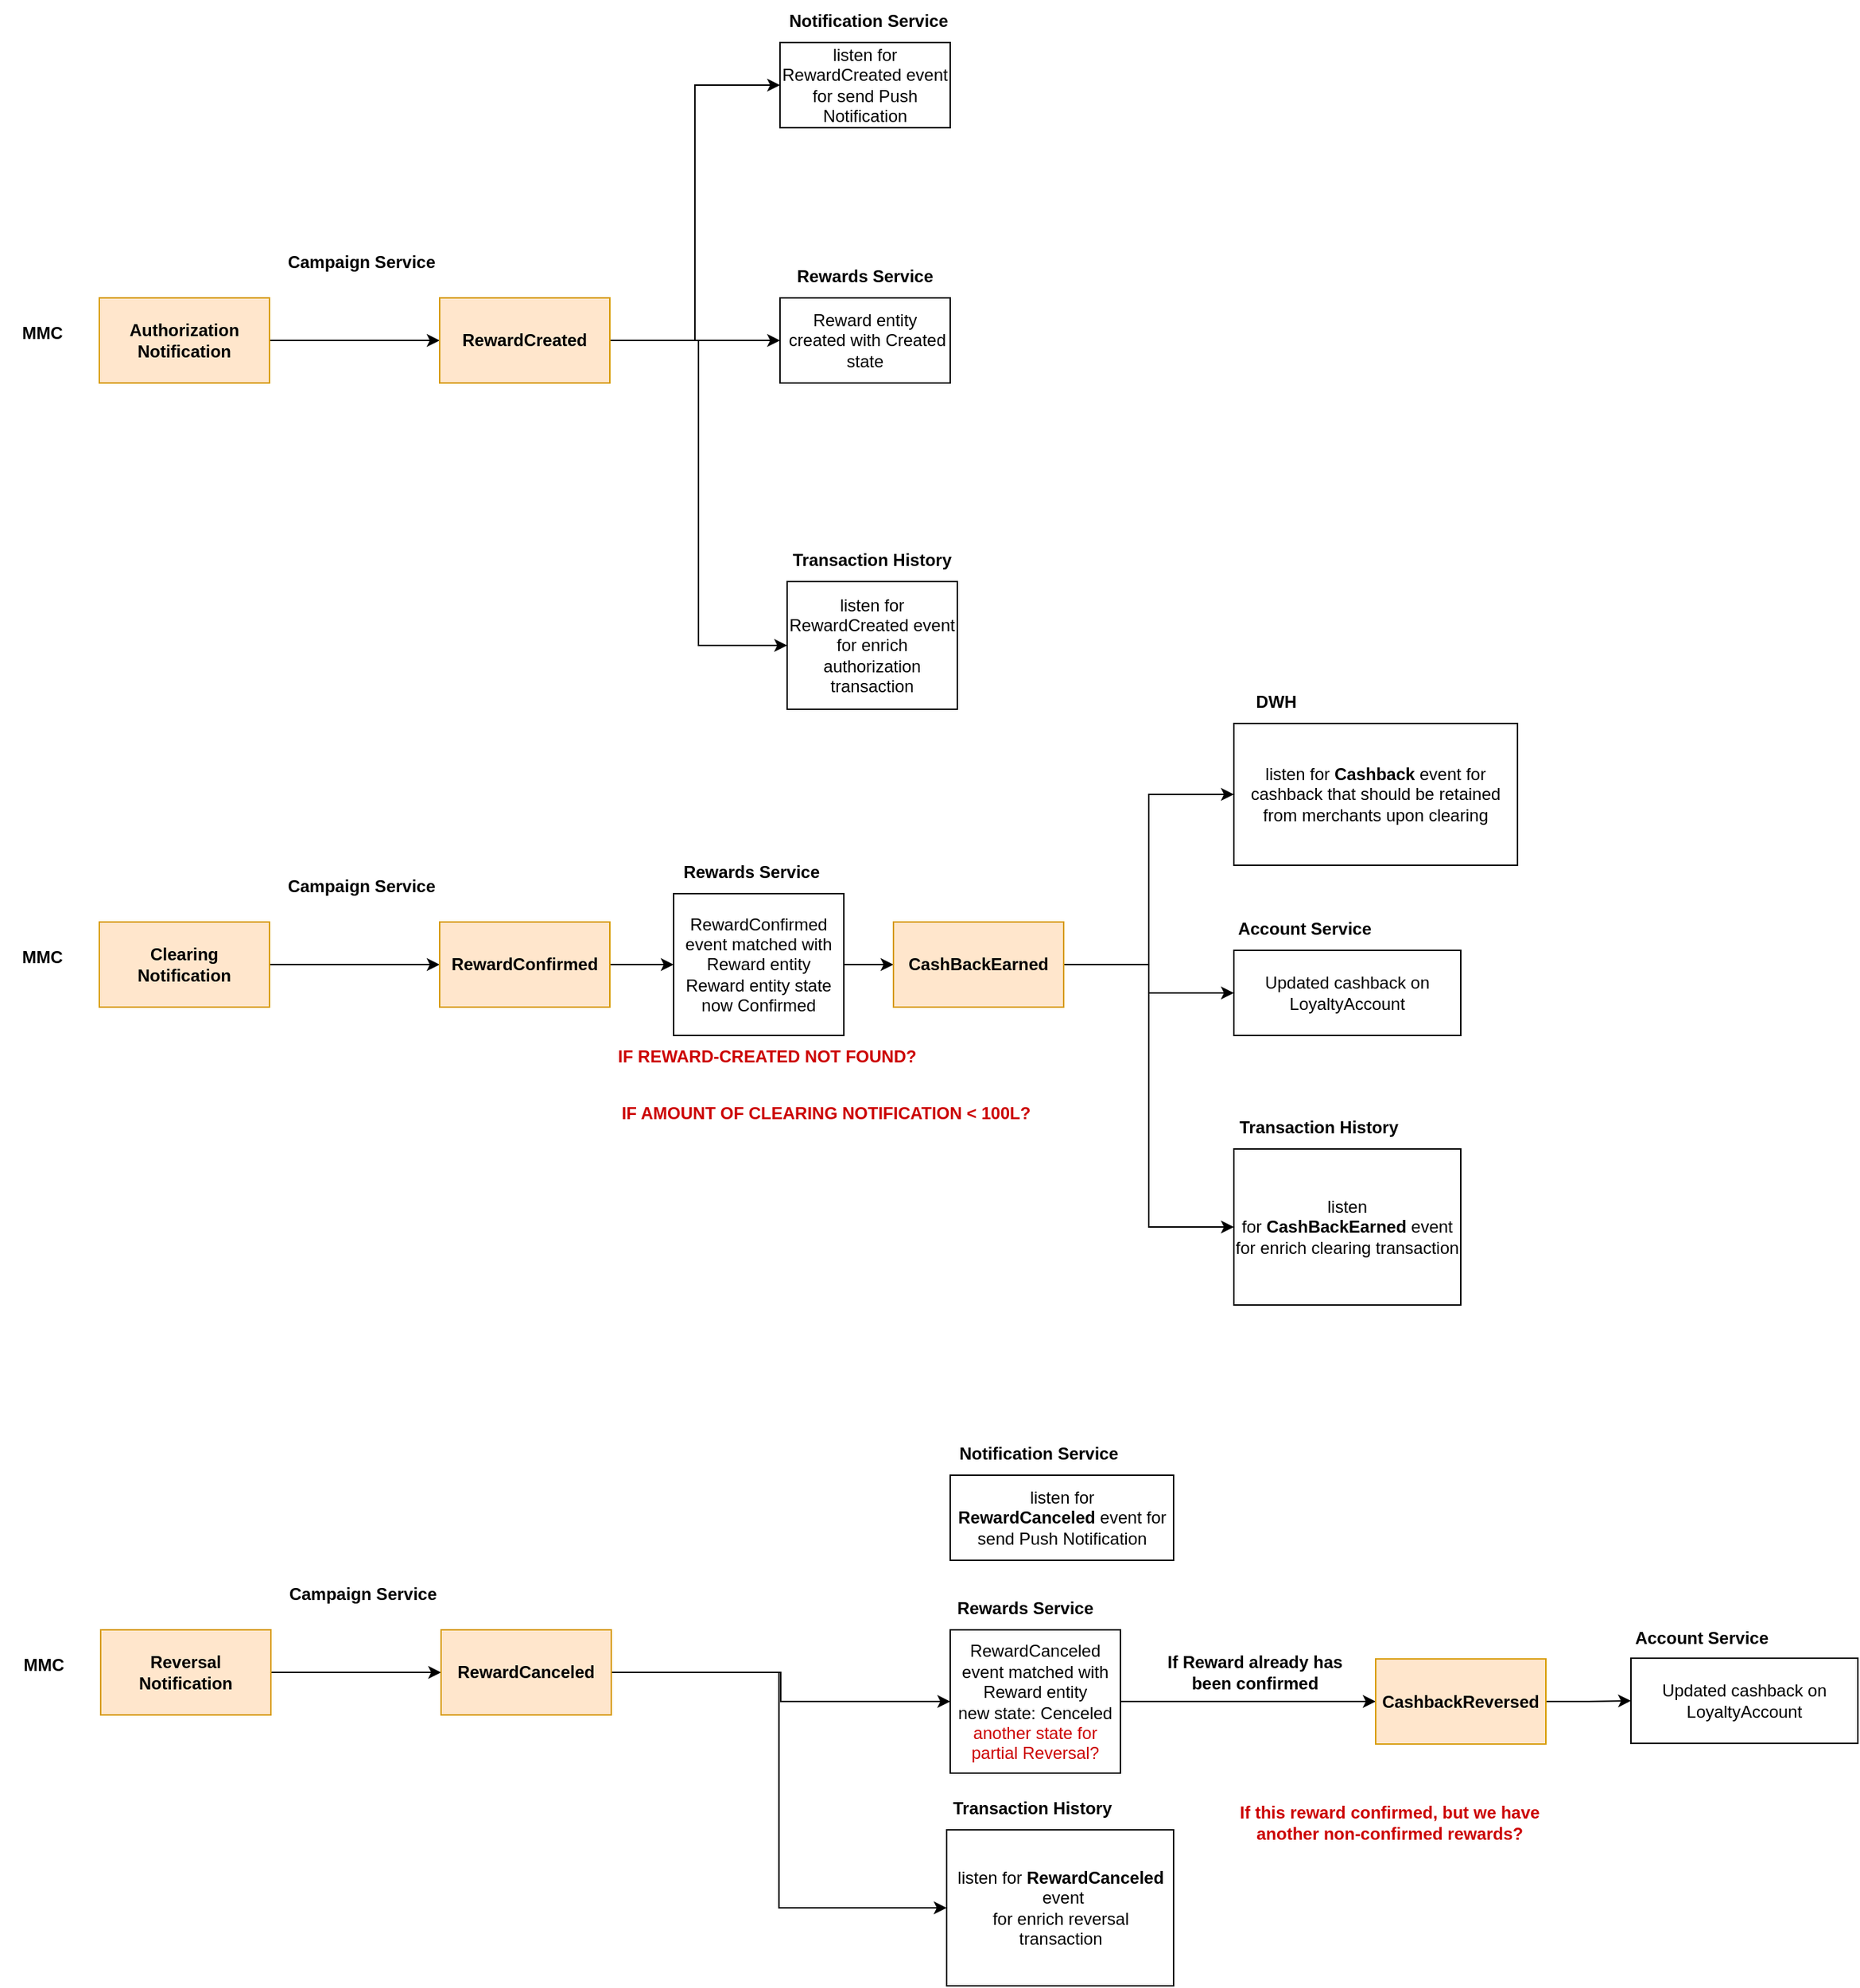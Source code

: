 <mxfile version="21.5.0" type="github">
  <diagram name="Page-1" id="j-eDqDpKoLgPAk3GTxfP">
    <mxGraphModel dx="2284" dy="1890" grid="1" gridSize="10" guides="1" tooltips="1" connect="1" arrows="1" fold="1" page="1" pageScale="1" pageWidth="850" pageHeight="1100" math="0" shadow="0">
      <root>
        <mxCell id="0" />
        <mxCell id="1" parent="0" />
        <mxCell id="VZrlg-Crpo96Uy3mQfim-3" style="edgeStyle=orthogonalEdgeStyle;rounded=0;orthogonalLoop=1;jettySize=auto;html=1;entryX=0;entryY=0.5;entryDx=0;entryDy=0;" edge="1" parent="1" source="VZrlg-Crpo96Uy3mQfim-1" target="VZrlg-Crpo96Uy3mQfim-2">
          <mxGeometry relative="1" as="geometry" />
        </mxCell>
        <mxCell id="VZrlg-Crpo96Uy3mQfim-1" value="&lt;b&gt;Authorization&lt;br&gt;Notification&lt;/b&gt;" style="rounded=0;whiteSpace=wrap;html=1;fillColor=#ffe6cc;strokeColor=#d79b00;" vertex="1" parent="1">
          <mxGeometry x="-40" y="-320" width="120" height="60" as="geometry" />
        </mxCell>
        <mxCell id="VZrlg-Crpo96Uy3mQfim-6" style="edgeStyle=orthogonalEdgeStyle;rounded=0;orthogonalLoop=1;jettySize=auto;html=1;entryX=0;entryY=0.5;entryDx=0;entryDy=0;" edge="1" parent="1" source="VZrlg-Crpo96Uy3mQfim-2" target="VZrlg-Crpo96Uy3mQfim-5">
          <mxGeometry relative="1" as="geometry" />
        </mxCell>
        <mxCell id="VZrlg-Crpo96Uy3mQfim-10" style="edgeStyle=orthogonalEdgeStyle;rounded=0;orthogonalLoop=1;jettySize=auto;html=1;entryX=0;entryY=0.5;entryDx=0;entryDy=0;" edge="1" parent="1" source="VZrlg-Crpo96Uy3mQfim-2" target="VZrlg-Crpo96Uy3mQfim-8">
          <mxGeometry relative="1" as="geometry" />
        </mxCell>
        <mxCell id="VZrlg-Crpo96Uy3mQfim-12" style="edgeStyle=orthogonalEdgeStyle;rounded=0;orthogonalLoop=1;jettySize=auto;html=1;entryX=0;entryY=0.5;entryDx=0;entryDy=0;" edge="1" parent="1" source="VZrlg-Crpo96Uy3mQfim-2" target="VZrlg-Crpo96Uy3mQfim-11">
          <mxGeometry relative="1" as="geometry" />
        </mxCell>
        <mxCell id="VZrlg-Crpo96Uy3mQfim-2" value="&lt;b&gt;RewardCreated&lt;/b&gt;" style="rounded=0;whiteSpace=wrap;html=1;fillColor=#ffe6cc;strokeColor=#d79b00;" vertex="1" parent="1">
          <mxGeometry x="200" y="-320" width="120" height="60" as="geometry" />
        </mxCell>
        <mxCell id="VZrlg-Crpo96Uy3mQfim-4" value="&lt;b&gt;Campaign Service&lt;/b&gt;" style="text;html=1;strokeColor=none;fillColor=none;align=center;verticalAlign=middle;whiteSpace=wrap;rounded=0;" vertex="1" parent="1">
          <mxGeometry x="90" y="-360" width="110" height="30" as="geometry" />
        </mxCell>
        <mxCell id="VZrlg-Crpo96Uy3mQfim-5" value="Reward entity&lt;br&gt;&amp;nbsp;created with Created state" style="rounded=0;whiteSpace=wrap;html=1;" vertex="1" parent="1">
          <mxGeometry x="440" y="-320" width="120" height="60" as="geometry" />
        </mxCell>
        <mxCell id="VZrlg-Crpo96Uy3mQfim-7" value="&lt;b&gt;Rewards Service&lt;/b&gt;" style="text;html=1;strokeColor=none;fillColor=none;align=center;verticalAlign=middle;whiteSpace=wrap;rounded=0;" vertex="1" parent="1">
          <mxGeometry x="445" y="-350" width="110" height="30" as="geometry" />
        </mxCell>
        <mxCell id="VZrlg-Crpo96Uy3mQfim-8" value="listen for RewardCreated event&lt;br&gt;for enrich authorization transaction" style="rounded=0;whiteSpace=wrap;html=1;" vertex="1" parent="1">
          <mxGeometry x="445" y="-120" width="120" height="90" as="geometry" />
        </mxCell>
        <mxCell id="VZrlg-Crpo96Uy3mQfim-9" value="&lt;b&gt;Transaction History&lt;/b&gt;" style="text;html=1;strokeColor=none;fillColor=none;align=center;verticalAlign=middle;whiteSpace=wrap;rounded=0;" vertex="1" parent="1">
          <mxGeometry x="445" y="-150" width="120" height="30" as="geometry" />
        </mxCell>
        <mxCell id="VZrlg-Crpo96Uy3mQfim-11" value="listen for&lt;br&gt;RewardCreated event for send Push Notification" style="rounded=0;whiteSpace=wrap;html=1;" vertex="1" parent="1">
          <mxGeometry x="440" y="-500" width="120" height="60" as="geometry" />
        </mxCell>
        <mxCell id="VZrlg-Crpo96Uy3mQfim-17" style="edgeStyle=orthogonalEdgeStyle;rounded=0;orthogonalLoop=1;jettySize=auto;html=1;entryX=0;entryY=0.5;entryDx=0;entryDy=0;" edge="1" parent="1" source="VZrlg-Crpo96Uy3mQfim-13" target="VZrlg-Crpo96Uy3mQfim-16">
          <mxGeometry relative="1" as="geometry" />
        </mxCell>
        <mxCell id="VZrlg-Crpo96Uy3mQfim-13" value="&lt;b&gt;Clearing&lt;br&gt;Notification&lt;/b&gt;" style="rounded=0;whiteSpace=wrap;html=1;fillColor=#ffe6cc;strokeColor=#d79b00;" vertex="1" parent="1">
          <mxGeometry x="-40" y="120" width="120" height="60" as="geometry" />
        </mxCell>
        <mxCell id="VZrlg-Crpo96Uy3mQfim-14" value="&lt;b&gt;MMC&lt;/b&gt;" style="text;html=1;strokeColor=none;fillColor=none;align=center;verticalAlign=middle;whiteSpace=wrap;rounded=0;" vertex="1" parent="1">
          <mxGeometry x="-110" y="-310" width="60" height="30" as="geometry" />
        </mxCell>
        <mxCell id="VZrlg-Crpo96Uy3mQfim-15" value="&lt;b&gt;MMC&lt;/b&gt;" style="text;html=1;strokeColor=none;fillColor=none;align=center;verticalAlign=middle;whiteSpace=wrap;rounded=0;" vertex="1" parent="1">
          <mxGeometry x="-110" y="130" width="60" height="30" as="geometry" />
        </mxCell>
        <mxCell id="VZrlg-Crpo96Uy3mQfim-21" style="edgeStyle=orthogonalEdgeStyle;rounded=0;orthogonalLoop=1;jettySize=auto;html=1;entryX=0;entryY=0.5;entryDx=0;entryDy=0;" edge="1" parent="1" source="VZrlg-Crpo96Uy3mQfim-16" target="VZrlg-Crpo96Uy3mQfim-19">
          <mxGeometry relative="1" as="geometry" />
        </mxCell>
        <mxCell id="VZrlg-Crpo96Uy3mQfim-16" value="&lt;b&gt;RewardConfirmed&lt;/b&gt;" style="rounded=0;whiteSpace=wrap;html=1;fillColor=#ffe6cc;strokeColor=#d79b00;" vertex="1" parent="1">
          <mxGeometry x="200" y="120" width="120" height="60" as="geometry" />
        </mxCell>
        <mxCell id="VZrlg-Crpo96Uy3mQfim-18" value="&lt;b&gt;Campaign Service&lt;/b&gt;" style="text;html=1;strokeColor=none;fillColor=none;align=center;verticalAlign=middle;whiteSpace=wrap;rounded=0;" vertex="1" parent="1">
          <mxGeometry x="90" y="80" width="110" height="30" as="geometry" />
        </mxCell>
        <mxCell id="VZrlg-Crpo96Uy3mQfim-23" style="edgeStyle=orthogonalEdgeStyle;rounded=0;orthogonalLoop=1;jettySize=auto;html=1;entryX=0;entryY=0.5;entryDx=0;entryDy=0;" edge="1" parent="1" source="VZrlg-Crpo96Uy3mQfim-19" target="VZrlg-Crpo96Uy3mQfim-22">
          <mxGeometry relative="1" as="geometry" />
        </mxCell>
        <mxCell id="VZrlg-Crpo96Uy3mQfim-19" value="RewardConfirmed event matched with Reward entity&lt;br&gt;Reward entity state now Confirmed" style="rounded=0;whiteSpace=wrap;html=1;" vertex="1" parent="1">
          <mxGeometry x="365" y="100" width="120" height="100" as="geometry" />
        </mxCell>
        <mxCell id="VZrlg-Crpo96Uy3mQfim-20" value="&lt;b&gt;Rewards Service&lt;/b&gt;" style="text;html=1;strokeColor=none;fillColor=none;align=center;verticalAlign=middle;whiteSpace=wrap;rounded=0;" vertex="1" parent="1">
          <mxGeometry x="365" y="70" width="110" height="30" as="geometry" />
        </mxCell>
        <mxCell id="VZrlg-Crpo96Uy3mQfim-26" style="edgeStyle=orthogonalEdgeStyle;rounded=0;orthogonalLoop=1;jettySize=auto;html=1;entryX=0;entryY=0.5;entryDx=0;entryDy=0;" edge="1" parent="1" source="VZrlg-Crpo96Uy3mQfim-22" target="VZrlg-Crpo96Uy3mQfim-24">
          <mxGeometry relative="1" as="geometry" />
        </mxCell>
        <mxCell id="VZrlg-Crpo96Uy3mQfim-29" style="edgeStyle=orthogonalEdgeStyle;rounded=0;orthogonalLoop=1;jettySize=auto;html=1;entryX=0;entryY=0.5;entryDx=0;entryDy=0;" edge="1" parent="1" source="VZrlg-Crpo96Uy3mQfim-22" target="VZrlg-Crpo96Uy3mQfim-28">
          <mxGeometry relative="1" as="geometry" />
        </mxCell>
        <mxCell id="VZrlg-Crpo96Uy3mQfim-33" style="edgeStyle=orthogonalEdgeStyle;rounded=0;orthogonalLoop=1;jettySize=auto;html=1;entryX=0;entryY=0.5;entryDx=0;entryDy=0;" edge="1" parent="1" source="VZrlg-Crpo96Uy3mQfim-22" target="VZrlg-Crpo96Uy3mQfim-31">
          <mxGeometry relative="1" as="geometry" />
        </mxCell>
        <mxCell id="VZrlg-Crpo96Uy3mQfim-22" value="&lt;b&gt;CashBackEarned&lt;/b&gt;" style="rounded=0;whiteSpace=wrap;html=1;fillColor=#ffe6cc;strokeColor=#d79b00;" vertex="1" parent="1">
          <mxGeometry x="520" y="120" width="120" height="60" as="geometry" />
        </mxCell>
        <mxCell id="VZrlg-Crpo96Uy3mQfim-24" value="Updated cashback on LoyaltyAccount" style="rounded=0;whiteSpace=wrap;html=1;" vertex="1" parent="1">
          <mxGeometry x="760" y="140" width="160" height="60" as="geometry" />
        </mxCell>
        <mxCell id="VZrlg-Crpo96Uy3mQfim-25" value="&lt;b&gt;Account Service&lt;/b&gt;" style="text;html=1;strokeColor=none;fillColor=none;align=center;verticalAlign=middle;whiteSpace=wrap;rounded=0;" vertex="1" parent="1">
          <mxGeometry x="760" y="110" width="100" height="30" as="geometry" />
        </mxCell>
        <mxCell id="VZrlg-Crpo96Uy3mQfim-27" value="&lt;b&gt;Notification Service&lt;/b&gt;" style="text;html=1;strokeColor=none;fillColor=none;align=center;verticalAlign=middle;whiteSpace=wrap;rounded=0;" vertex="1" parent="1">
          <mxGeometry x="440" y="-530" width="125" height="30" as="geometry" />
        </mxCell>
        <mxCell id="VZrlg-Crpo96Uy3mQfim-28" value="listen for&amp;nbsp;&lt;b style=&quot;border-color: var(--border-color);&quot;&gt;CashBackEarned&amp;nbsp;&lt;/b&gt;event&lt;br&gt;for enrich clearing transaction" style="rounded=0;whiteSpace=wrap;html=1;" vertex="1" parent="1">
          <mxGeometry x="760" y="280" width="160" height="110" as="geometry" />
        </mxCell>
        <mxCell id="VZrlg-Crpo96Uy3mQfim-30" value="&lt;b&gt;Transaction History&lt;/b&gt;" style="text;html=1;strokeColor=none;fillColor=none;align=center;verticalAlign=middle;whiteSpace=wrap;rounded=0;" vertex="1" parent="1">
          <mxGeometry x="760" y="250" width="120" height="30" as="geometry" />
        </mxCell>
        <mxCell id="VZrlg-Crpo96Uy3mQfim-31" value="listen for &lt;b&gt;Cashback &lt;/b&gt;event for&lt;br&gt;cashback that should be retained from merchants upon clearing" style="rounded=0;whiteSpace=wrap;html=1;" vertex="1" parent="1">
          <mxGeometry x="760" y="-20" width="200" height="100" as="geometry" />
        </mxCell>
        <mxCell id="VZrlg-Crpo96Uy3mQfim-32" value="&lt;b&gt;DWH&lt;/b&gt;" style="text;html=1;strokeColor=none;fillColor=none;align=center;verticalAlign=middle;whiteSpace=wrap;rounded=0;" vertex="1" parent="1">
          <mxGeometry x="760" y="-50" width="60" height="30" as="geometry" />
        </mxCell>
        <mxCell id="VZrlg-Crpo96Uy3mQfim-34" value="&lt;b&gt;&lt;font color=&quot;#cc0000&quot;&gt;IF REWARD-CREATED NOT FOUND?&lt;/font&gt;&lt;/b&gt;" style="text;html=1;strokeColor=none;fillColor=none;align=center;verticalAlign=middle;whiteSpace=wrap;rounded=0;" vertex="1" parent="1">
          <mxGeometry x="321" y="200" width="220" height="30" as="geometry" />
        </mxCell>
        <mxCell id="VZrlg-Crpo96Uy3mQfim-35" style="edgeStyle=orthogonalEdgeStyle;rounded=0;orthogonalLoop=1;jettySize=auto;html=1;entryX=0;entryY=0.5;entryDx=0;entryDy=0;" edge="1" parent="1" source="VZrlg-Crpo96Uy3mQfim-36" target="VZrlg-Crpo96Uy3mQfim-39">
          <mxGeometry relative="1" as="geometry" />
        </mxCell>
        <mxCell id="VZrlg-Crpo96Uy3mQfim-36" value="&lt;b&gt;Reversal&lt;br&gt;Notification&lt;/b&gt;" style="rounded=0;whiteSpace=wrap;html=1;fillColor=#ffe6cc;strokeColor=#d79b00;" vertex="1" parent="1">
          <mxGeometry x="-39" y="619" width="120" height="60" as="geometry" />
        </mxCell>
        <mxCell id="VZrlg-Crpo96Uy3mQfim-37" value="&lt;b&gt;MMC&lt;/b&gt;" style="text;html=1;strokeColor=none;fillColor=none;align=center;verticalAlign=middle;whiteSpace=wrap;rounded=0;" vertex="1" parent="1">
          <mxGeometry x="-109" y="629" width="60" height="30" as="geometry" />
        </mxCell>
        <mxCell id="VZrlg-Crpo96Uy3mQfim-56" style="edgeStyle=orthogonalEdgeStyle;rounded=0;orthogonalLoop=1;jettySize=auto;html=1;entryX=0;entryY=0.5;entryDx=0;entryDy=0;" edge="1" parent="1" source="VZrlg-Crpo96Uy3mQfim-39" target="VZrlg-Crpo96Uy3mQfim-50">
          <mxGeometry relative="1" as="geometry" />
        </mxCell>
        <mxCell id="VZrlg-Crpo96Uy3mQfim-66" style="edgeStyle=orthogonalEdgeStyle;rounded=0;orthogonalLoop=1;jettySize=auto;html=1;entryX=0;entryY=0.5;entryDx=0;entryDy=0;" edge="1" parent="1" source="VZrlg-Crpo96Uy3mQfim-39" target="VZrlg-Crpo96Uy3mQfim-42">
          <mxGeometry relative="1" as="geometry" />
        </mxCell>
        <mxCell id="VZrlg-Crpo96Uy3mQfim-39" value="&lt;b&gt;RewardCanceled&lt;/b&gt;" style="rounded=0;whiteSpace=wrap;html=1;fillColor=#ffe6cc;strokeColor=#d79b00;" vertex="1" parent="1">
          <mxGeometry x="201" y="619" width="120" height="60" as="geometry" />
        </mxCell>
        <mxCell id="VZrlg-Crpo96Uy3mQfim-40" value="&lt;b&gt;Campaign Service&lt;/b&gt;" style="text;html=1;strokeColor=none;fillColor=none;align=center;verticalAlign=middle;whiteSpace=wrap;rounded=0;" vertex="1" parent="1">
          <mxGeometry x="91" y="579" width="110" height="30" as="geometry" />
        </mxCell>
        <mxCell id="VZrlg-Crpo96Uy3mQfim-67" style="edgeStyle=orthogonalEdgeStyle;rounded=0;orthogonalLoop=1;jettySize=auto;html=1;entryX=0;entryY=0.5;entryDx=0;entryDy=0;" edge="1" parent="1" source="VZrlg-Crpo96Uy3mQfim-42" target="VZrlg-Crpo96Uy3mQfim-60">
          <mxGeometry relative="1" as="geometry" />
        </mxCell>
        <mxCell id="VZrlg-Crpo96Uy3mQfim-42" value="RewardCanceled event matched with Reward entity&lt;br&gt;new state: Cenceled&lt;br&gt;&lt;font color=&quot;#cc0000&quot;&gt;another state for partial Reversal?&lt;/font&gt;" style="rounded=0;whiteSpace=wrap;html=1;" vertex="1" parent="1">
          <mxGeometry x="560" y="619" width="120" height="101" as="geometry" />
        </mxCell>
        <mxCell id="VZrlg-Crpo96Uy3mQfim-43" value="&lt;b&gt;Rewards Service&lt;/b&gt;" style="text;html=1;strokeColor=none;fillColor=none;align=center;verticalAlign=middle;whiteSpace=wrap;rounded=0;" vertex="1" parent="1">
          <mxGeometry x="557.5" y="589" width="110" height="30" as="geometry" />
        </mxCell>
        <mxCell id="VZrlg-Crpo96Uy3mQfim-50" value="listen for&amp;nbsp;&lt;b style=&quot;border-color: var(--border-color);&quot;&gt;RewardCanceled&lt;/b&gt;&lt;br&gt;&lt;b style=&quot;border-color: var(--border-color);&quot;&gt;&amp;nbsp;&lt;/b&gt;event&lt;br&gt;for enrich reversal transaction" style="rounded=0;whiteSpace=wrap;html=1;" vertex="1" parent="1">
          <mxGeometry x="557.5" y="760" width="160" height="110" as="geometry" />
        </mxCell>
        <mxCell id="VZrlg-Crpo96Uy3mQfim-51" value="&lt;b&gt;Transaction History&lt;/b&gt;" style="text;html=1;strokeColor=none;fillColor=none;align=center;verticalAlign=middle;whiteSpace=wrap;rounded=0;" vertex="1" parent="1">
          <mxGeometry x="557.5" y="730" width="120" height="30" as="geometry" />
        </mxCell>
        <mxCell id="VZrlg-Crpo96Uy3mQfim-55" value="&lt;b&gt;&lt;font color=&quot;#cc0000&quot;&gt;IF AMOUNT OF CLEARING NOTIFICATION &amp;lt; 100L?&lt;/font&gt;&lt;/b&gt;" style="text;html=1;strokeColor=none;fillColor=none;align=center;verticalAlign=middle;whiteSpace=wrap;rounded=0;" vertex="1" parent="1">
          <mxGeometry x="320" y="240" width="305" height="30" as="geometry" />
        </mxCell>
        <mxCell id="VZrlg-Crpo96Uy3mQfim-57" value="listen for&lt;br&gt;&lt;b style=&quot;border-color: var(--border-color);&quot;&gt;RewardCanceled&amp;nbsp;&lt;/b&gt;event for send Push Notification" style="rounded=0;whiteSpace=wrap;html=1;" vertex="1" parent="1">
          <mxGeometry x="560" y="510" width="157.5" height="60" as="geometry" />
        </mxCell>
        <mxCell id="VZrlg-Crpo96Uy3mQfim-58" value="&lt;b&gt;Notification Service&lt;/b&gt;" style="text;html=1;strokeColor=none;fillColor=none;align=center;verticalAlign=middle;whiteSpace=wrap;rounded=0;" vertex="1" parent="1">
          <mxGeometry x="560" y="480" width="125" height="30" as="geometry" />
        </mxCell>
        <mxCell id="VZrlg-Crpo96Uy3mQfim-69" style="edgeStyle=orthogonalEdgeStyle;rounded=0;orthogonalLoop=1;jettySize=auto;html=1;entryX=0;entryY=0.5;entryDx=0;entryDy=0;" edge="1" parent="1" source="VZrlg-Crpo96Uy3mQfim-60" target="VZrlg-Crpo96Uy3mQfim-63">
          <mxGeometry relative="1" as="geometry" />
        </mxCell>
        <mxCell id="VZrlg-Crpo96Uy3mQfim-60" value="&lt;b&gt;CashbackReversed&lt;/b&gt;" style="rounded=0;whiteSpace=wrap;html=1;fillColor=#ffe6cc;strokeColor=#d79b00;" vertex="1" parent="1">
          <mxGeometry x="860" y="639.5" width="120" height="60" as="geometry" />
        </mxCell>
        <mxCell id="VZrlg-Crpo96Uy3mQfim-62" value="&lt;b&gt;If Reward already has been confirmed&lt;/b&gt;" style="text;html=1;strokeColor=none;fillColor=none;align=center;verticalAlign=middle;whiteSpace=wrap;rounded=0;" vertex="1" parent="1">
          <mxGeometry x="700" y="634" width="150" height="30" as="geometry" />
        </mxCell>
        <mxCell id="VZrlg-Crpo96Uy3mQfim-63" value="Updated cashback on LoyaltyAccount" style="rounded=0;whiteSpace=wrap;html=1;" vertex="1" parent="1">
          <mxGeometry x="1040" y="639" width="160" height="60" as="geometry" />
        </mxCell>
        <mxCell id="VZrlg-Crpo96Uy3mQfim-64" value="&lt;b&gt;Account Service&lt;/b&gt;" style="text;html=1;strokeColor=none;fillColor=none;align=center;verticalAlign=middle;whiteSpace=wrap;rounded=0;" vertex="1" parent="1">
          <mxGeometry x="1040" y="609.5" width="100" height="30" as="geometry" />
        </mxCell>
        <mxCell id="VZrlg-Crpo96Uy3mQfim-70" value="&lt;font color=&quot;#cc0000&quot;&gt;&lt;b&gt;If this reward confirmed, but we have another non-confirmed rewards?&lt;/b&gt;&lt;/font&gt;" style="text;html=1;strokeColor=none;fillColor=none;align=center;verticalAlign=middle;whiteSpace=wrap;rounded=0;" vertex="1" parent="1">
          <mxGeometry x="750" y="720" width="240" height="70" as="geometry" />
        </mxCell>
      </root>
    </mxGraphModel>
  </diagram>
</mxfile>
